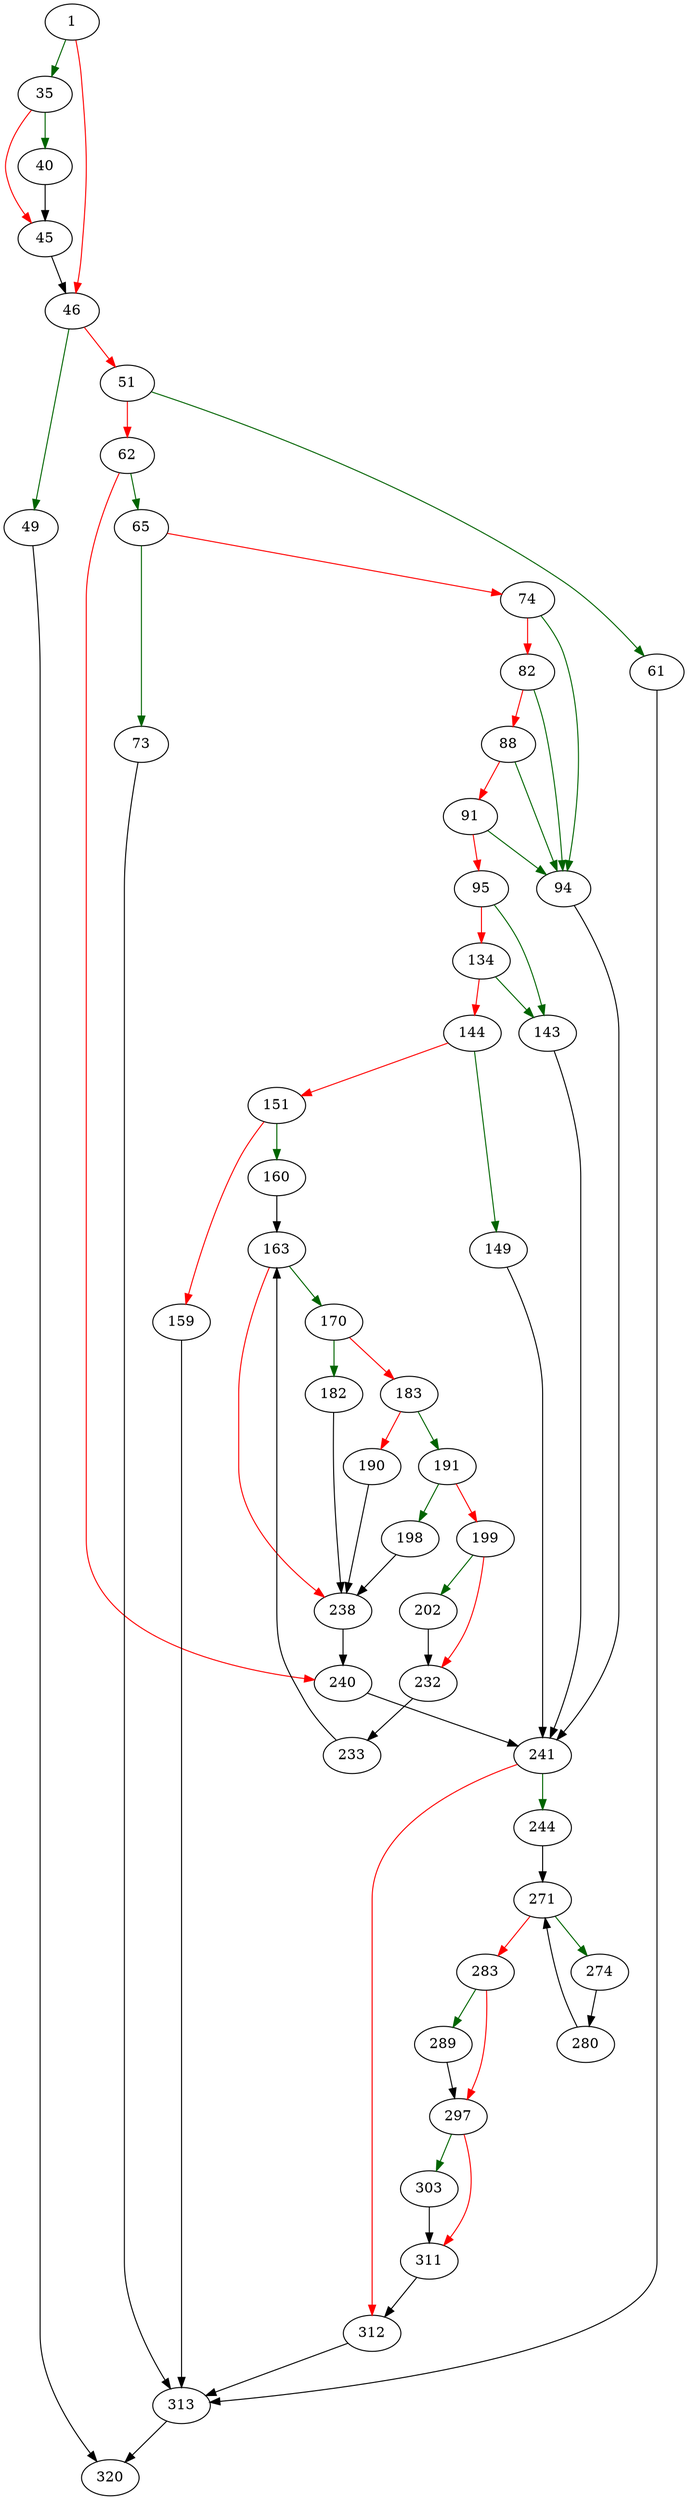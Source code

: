 strict digraph "walIndexRecover" {
	// Node definitions.
	1 [entry=true];
	35;
	46;
	40;
	45;
	49;
	51;
	320;
	61;
	62;
	313;
	65;
	240;
	73;
	74;
	94;
	82;
	88;
	91;
	95;
	241;
	143;
	134;
	144;
	149;
	151;
	160;
	159;
	163;
	170;
	238;
	182;
	183;
	191;
	190;
	198;
	199;
	202;
	232;
	233;
	244;
	312;
	271;
	274;
	283;
	280;
	289;
	297;
	303;
	311;

	// Edge definitions.
	1 -> 35 [
		color=darkgreen
		cond=true
	];
	1 -> 46 [
		color=red
		cond=false
	];
	35 -> 40 [
		color=darkgreen
		cond=true
	];
	35 -> 45 [
		color=red
		cond=false
	];
	46 -> 49 [
		color=darkgreen
		cond=true
	];
	46 -> 51 [
		color=red
		cond=false
	];
	40 -> 45;
	45 -> 46;
	49 -> 320;
	51 -> 61 [
		color=darkgreen
		cond=true
	];
	51 -> 62 [
		color=red
		cond=false
	];
	61 -> 313;
	62 -> 65 [
		color=darkgreen
		cond=true
	];
	62 -> 240 [
		color=red
		cond=false
	];
	313 -> 320;
	65 -> 73 [
		color=darkgreen
		cond=true
	];
	65 -> 74 [
		color=red
		cond=false
	];
	240 -> 241;
	73 -> 313;
	74 -> 94 [
		color=darkgreen
		cond=true
	];
	74 -> 82 [
		color=red
		cond=false
	];
	94 -> 241;
	82 -> 94 [
		color=darkgreen
		cond=true
	];
	82 -> 88 [
		color=red
		cond=false
	];
	88 -> 94 [
		color=darkgreen
		cond=true
	];
	88 -> 91 [
		color=red
		cond=false
	];
	91 -> 94 [
		color=darkgreen
		cond=true
	];
	91 -> 95 [
		color=red
		cond=false
	];
	95 -> 143 [
		color=darkgreen
		cond=true
	];
	95 -> 134 [
		color=red
		cond=false
	];
	241 -> 244 [
		color=darkgreen
		cond=true
	];
	241 -> 312 [
		color=red
		cond=false
	];
	143 -> 241;
	134 -> 143 [
		color=darkgreen
		cond=true
	];
	134 -> 144 [
		color=red
		cond=false
	];
	144 -> 149 [
		color=darkgreen
		cond=true
	];
	144 -> 151 [
		color=red
		cond=false
	];
	149 -> 241;
	151 -> 160 [
		color=darkgreen
		cond=true
	];
	151 -> 159 [
		color=red
		cond=false
	];
	160 -> 163;
	159 -> 313;
	163 -> 170 [
		color=darkgreen
		cond=true
	];
	163 -> 238 [
		color=red
		cond=false
	];
	170 -> 182 [
		color=darkgreen
		cond=true
	];
	170 -> 183 [
		color=red
		cond=false
	];
	238 -> 240;
	182 -> 238;
	183 -> 191 [
		color=darkgreen
		cond=true
	];
	183 -> 190 [
		color=red
		cond=false
	];
	191 -> 198 [
		color=darkgreen
		cond=true
	];
	191 -> 199 [
		color=red
		cond=false
	];
	190 -> 238;
	198 -> 238;
	199 -> 202 [
		color=darkgreen
		cond=true
	];
	199 -> 232 [
		color=red
		cond=false
	];
	202 -> 232;
	232 -> 233;
	233 -> 163;
	244 -> 271;
	312 -> 313;
	271 -> 274 [
		color=darkgreen
		cond=true
	];
	271 -> 283 [
		color=red
		cond=false
	];
	274 -> 280;
	283 -> 289 [
		color=darkgreen
		cond=true
	];
	283 -> 297 [
		color=red
		cond=false
	];
	280 -> 271;
	289 -> 297;
	297 -> 303 [
		color=darkgreen
		cond=true
	];
	297 -> 311 [
		color=red
		cond=false
	];
	303 -> 311;
	311 -> 312;
}